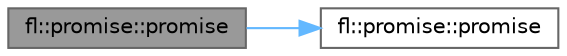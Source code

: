 digraph "fl::promise::promise"
{
 // INTERACTIVE_SVG=YES
 // LATEX_PDF_SIZE
  bgcolor="transparent";
  edge [fontname=Helvetica,fontsize=10,labelfontname=Helvetica,labelfontsize=10];
  node [fontname=Helvetica,fontsize=10,shape=box,height=0.2,width=0.4];
  rankdir="LR";
  Node1 [id="Node000001",label="fl::promise::promise",height=0.2,width=0.4,color="gray40", fillcolor="grey60", style="filled", fontcolor="black",tooltip="Move constructor."];
  Node1 -> Node2 [id="edge1_Node000001_Node000002",color="steelblue1",style="solid",tooltip=" "];
  Node2 [id="Node000002",label="fl::promise::promise",height=0.2,width=0.4,color="grey40", fillcolor="white", style="filled",URL="$d1/d21/classfl_1_1promise_a39a88af32b89bdcd2ade2da29f3397d5.html#a39a88af32b89bdcd2ade2da29f3397d5",tooltip="Default constructor - creates invalid promise."];
}
